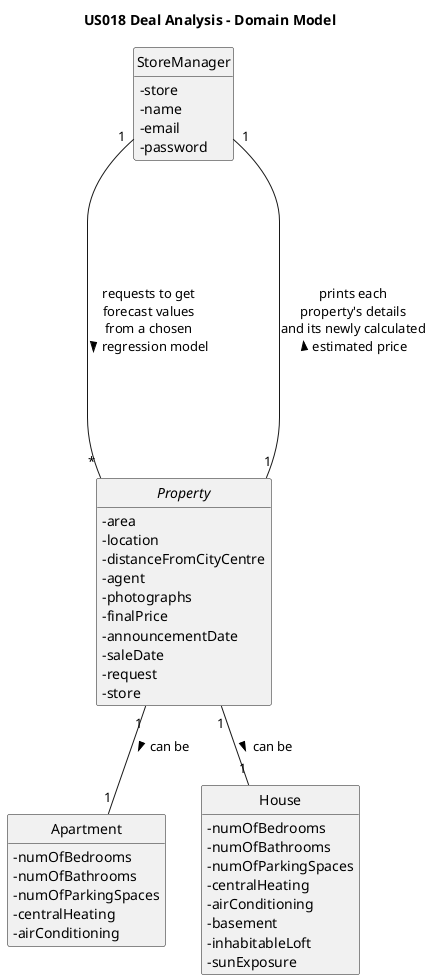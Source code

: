 @startuml
skinparam monochrome true
skinparam packageStyle rectangle
skinparam shadowing false
skinparam classAttributeIconSize 0
hide circle
hide methods

title US018 Deal Analysis - Domain Model

class StoreManager {
-store
-name
-email
-password
}

interface Property {
-area
-location
-distanceFromCityCentre
-agent
-photographs
-finalPrice
-announcementDate
-saleDate
-request
-store
}

class Apartment {
-numOfBedrooms
-numOfBathrooms
-numOfParkingSpaces
-centralHeating
-airConditioning
}

class House {
-numOfBedrooms
-numOfBathrooms
-numOfParkingSpaces
-centralHeating
-airConditioning
-basement
-inhabitableLoft
-sunExposure
}

StoreManager "1" -- "*" Property : requests to get\nforecast values\nfrom a chosen\nregression model >
Property "1" ----- "1" StoreManager : prints each\nproperty's details\nand its newly calculated\nestimated price >

Property "1" -- "1" Apartment : can be >
Property "1" -- "1" House : can be >


@enduml